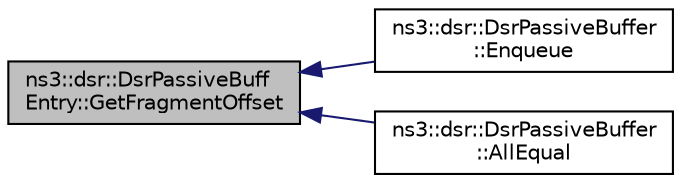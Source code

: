 digraph "ns3::dsr::DsrPassiveBuffEntry::GetFragmentOffset"
{
  edge [fontname="Helvetica",fontsize="10",labelfontname="Helvetica",labelfontsize="10"];
  node [fontname="Helvetica",fontsize="10",shape=record];
  rankdir="LR";
  Node1 [label="ns3::dsr::DsrPassiveBuff\lEntry::GetFragmentOffset",height=0.2,width=0.4,color="black", fillcolor="grey75", style="filled", fontcolor="black"];
  Node1 -> Node2 [dir="back",color="midnightblue",fontsize="10",style="solid"];
  Node2 [label="ns3::dsr::DsrPassiveBuffer\l::Enqueue",height=0.2,width=0.4,color="black", fillcolor="white", style="filled",URL="$de/d33/classns3_1_1dsr_1_1DsrPassiveBuffer.html#a18813680df0977c44e6901f79849d45d",tooltip="Push entry in queue, if there is no entry with the same packet and destination address in queue..."];
  Node1 -> Node3 [dir="back",color="midnightblue",fontsize="10",style="solid"];
  Node3 [label="ns3::dsr::DsrPassiveBuffer\l::AllEqual",height=0.2,width=0.4,color="black", fillcolor="white", style="filled",URL="$de/d33/classns3_1_1dsr_1_1DsrPassiveBuffer.html#af87acdf99b1ff181b4ffc4376e32c1f6",tooltip="Check if all the entries in passive buffer entry is all equal or not. "];
}
